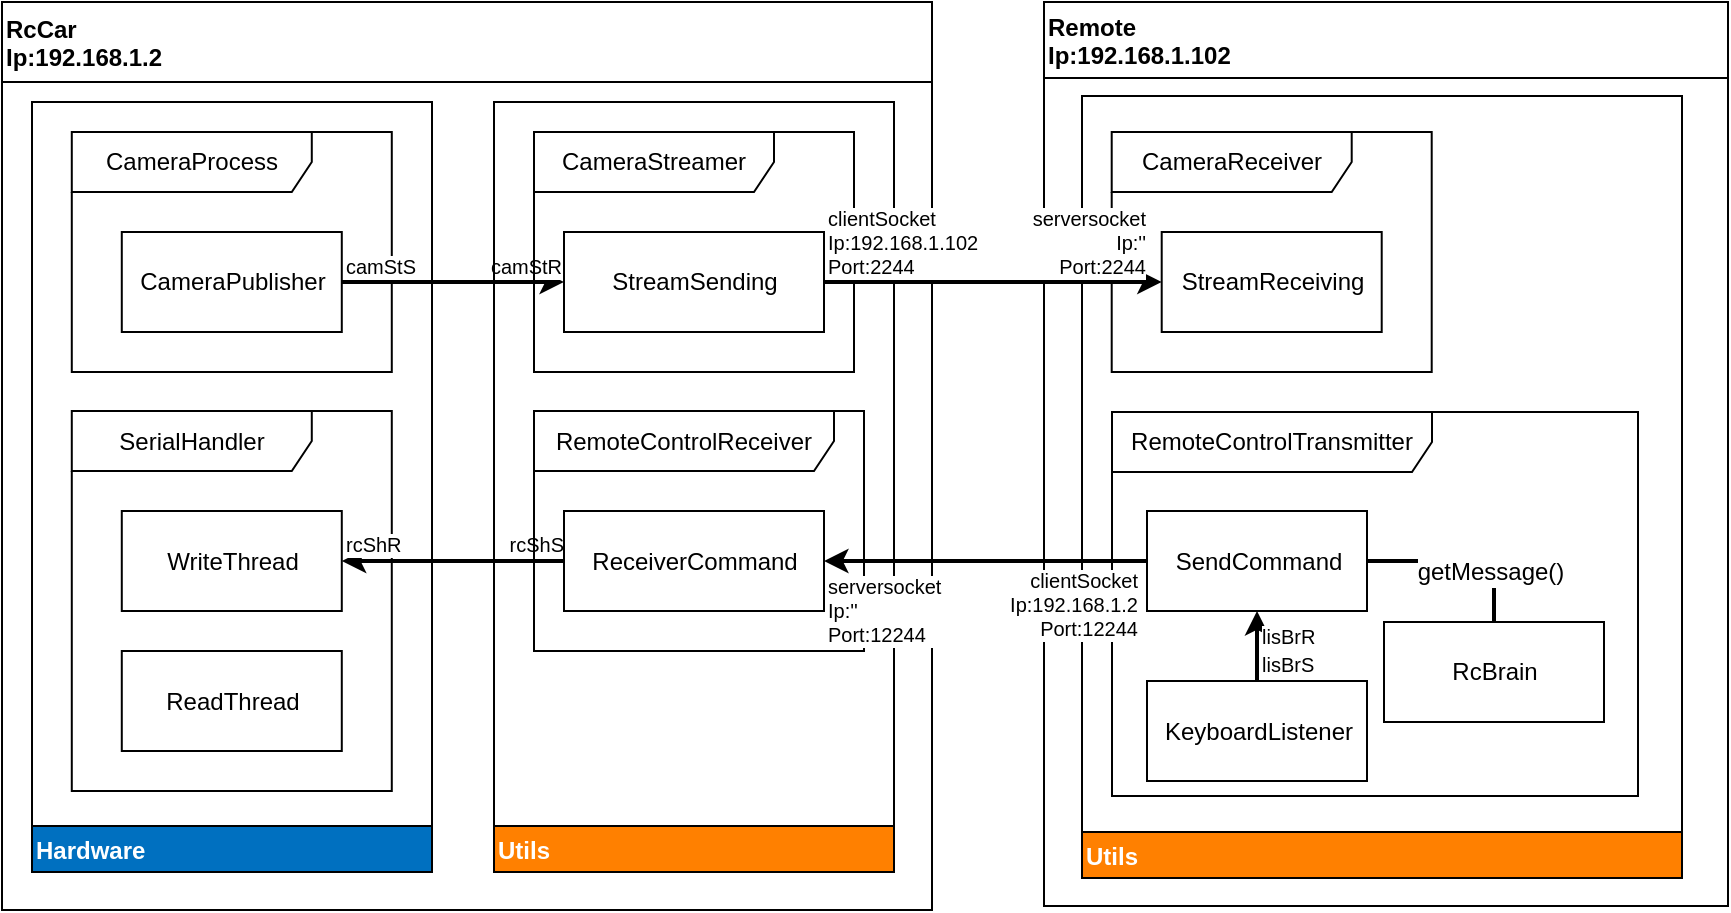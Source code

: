 <mxfile pages="2" version="11.2.4" type="device"><diagram id="V1Pwt0XzKIdEFmytSgqX" name="StartUp"><mxGraphModel dx="2210" dy="810" grid="0" gridSize="10" guides="1" tooltips="1" connect="1" arrows="1" fold="1" page="1" pageScale="1" pageWidth="850" pageHeight="1100" math="0" shadow="0"><root><mxCell id="0"/><mxCell id="1" parent="0"/><mxCell id="PsH7IEeY6tdr_67YrSy5-92" value="RcCar&#xA;Ip:192.168.1.2" style="swimlane;labelBackgroundColor=#ffffff;align=left;fontStyle=1;startSize=40;" parent="1" vertex="1"><mxGeometry x="-222" y="96" width="465" height="454" as="geometry"><mxRectangle x="-60" y="90" width="81" height="23" as="alternateBounds"/></mxGeometry></mxCell><mxCell id="PsH7IEeY6tdr_67YrSy5-115" value="Hardware" style="swimlane;labelBackgroundColor=none;fillColor=#0070c0;gradientColor=none;align=left;fontColor=#FFFFFF;direction=west;" parent="PsH7IEeY6tdr_67YrSy5-92" vertex="1"><mxGeometry x="15" y="50" width="200" height="385" as="geometry"><mxRectangle x="17" y="24" width="110" height="23" as="alternateBounds"/></mxGeometry></mxCell><mxCell id="PsH7IEeY6tdr_67YrSy5-97" value="" style="group;fillColor=#ffffff;" parent="PsH7IEeY6tdr_67YrSy5-115" vertex="1" connectable="0"><mxGeometry x="19.897" y="15" width="160" height="120" as="geometry"/></mxCell><mxCell id="PsH7IEeY6tdr_67YrSy5-93" value="" style="group" parent="PsH7IEeY6tdr_67YrSy5-97" vertex="1" connectable="0"><mxGeometry width="160" height="120" as="geometry"/></mxCell><mxCell id="PsH7IEeY6tdr_67YrSy5-3" value="CameraProcess" style="shape=umlFrame;whiteSpace=wrap;html=1;width=120;height=30;" parent="PsH7IEeY6tdr_67YrSy5-93" vertex="1"><mxGeometry width="160" height="120" as="geometry"/></mxCell><mxCell id="PsH7IEeY6tdr_67YrSy5-6" value="CameraPublisher" style="html=1;" parent="PsH7IEeY6tdr_67YrSy5-93" vertex="1"><mxGeometry x="25" y="50" width="110" height="50" as="geometry"/></mxCell><mxCell id="PsH7IEeY6tdr_67YrSy5-116" value="" style="group" parent="PsH7IEeY6tdr_67YrSy5-115" vertex="1" connectable="0"><mxGeometry x="19.897" y="154.5" width="160" height="190" as="geometry"/></mxCell><mxCell id="PsH7IEeY6tdr_67YrSy5-54" value="SerialHandler" style="shape=umlFrame;whiteSpace=wrap;html=1;width=120;height=30;" parent="PsH7IEeY6tdr_67YrSy5-116" vertex="1"><mxGeometry width="160" height="190" as="geometry"/></mxCell><mxCell id="PsH7IEeY6tdr_67YrSy5-55" value="ReadThread" style="html=1;" parent="PsH7IEeY6tdr_67YrSy5-116" vertex="1"><mxGeometry x="25" y="120" width="110" height="50" as="geometry"/></mxCell><mxCell id="PsH7IEeY6tdr_67YrSy5-56" value="WriteThread" style="html=1;" parent="PsH7IEeY6tdr_67YrSy5-116" vertex="1"><mxGeometry x="25" y="50" width="110" height="50" as="geometry"/></mxCell><mxCell id="PsH7IEeY6tdr_67YrSy5-35" value="" style="endArrow=classic;html=1;edgeStyle=orthogonalEdgeStyle;strokeColor=#000000;strokeWidth=2;endFill=1;rounded=0;" parent="PsH7IEeY6tdr_67YrSy5-92" source="PsH7IEeY6tdr_67YrSy5-6" target="PsH7IEeY6tdr_67YrSy5-8" edge="1"><mxGeometry relative="1" as="geometry"><mxPoint x="437" y="105" as="sourcePoint"/><mxPoint x="552" y="105" as="targetPoint"/></mxGeometry></mxCell><mxCell id="PsH7IEeY6tdr_67YrSy5-36" value="camStS" style="resizable=0;html=1;align=left;verticalAlign=bottom;labelBackgroundColor=#ffffff;fontSize=10;labelBorderColor=none;" parent="PsH7IEeY6tdr_67YrSy5-35" connectable="0" vertex="1"><mxGeometry x="-1" relative="1" as="geometry"/></mxCell><mxCell id="PsH7IEeY6tdr_67YrSy5-37" value="camStR" style="resizable=0;html=1;align=right;verticalAlign=bottom;labelBackgroundColor=#ffffff;fontSize=10;" parent="PsH7IEeY6tdr_67YrSy5-35" connectable="0" vertex="1"><mxGeometry x="1" relative="1" as="geometry"/></mxCell><mxCell id="PsH7IEeY6tdr_67YrSy5-63" value="" style="endArrow=classic;html=1;edgeStyle=orthogonalEdgeStyle;strokeColor=#000000;strokeWidth=2;endFill=1;rounded=0;entryX=1;entryY=0.5;entryDx=0;entryDy=0;exitX=0;exitY=0.5;exitDx=0;exitDy=0;" parent="PsH7IEeY6tdr_67YrSy5-92" source="PsH7IEeY6tdr_67YrSy5-59" target="PsH7IEeY6tdr_67YrSy5-56" edge="1"><mxGeometry relative="1" as="geometry"><mxPoint x="302" y="390" as="sourcePoint"/><mxPoint x="417" y="390" as="targetPoint"/></mxGeometry></mxCell><mxCell id="PsH7IEeY6tdr_67YrSy5-64" value="rcShS" style="resizable=0;html=1;align=right;verticalAlign=bottom;labelBackgroundColor=#ffffff;fontSize=10;" parent="PsH7IEeY6tdr_67YrSy5-63" connectable="0" vertex="1"><mxGeometry x="-1" relative="1" as="geometry"/></mxCell><mxCell id="PsH7IEeY6tdr_67YrSy5-65" value="rcShR" style="resizable=0;html=1;align=left;verticalAlign=bottom;labelBackgroundColor=#ffffff;fontSize=10;" parent="PsH7IEeY6tdr_67YrSy5-63" connectable="0" vertex="1"><mxGeometry x="1" relative="1" as="geometry"/></mxCell><mxCell id="PsH7IEeY6tdr_67YrSy5-118" value="Utils" style="swimlane;labelBackgroundColor=none;fillColor=#FF8000;gradientColor=none;fontColor=#FFFFFF;align=left;direction=west;" parent="PsH7IEeY6tdr_67YrSy5-92" vertex="1"><mxGeometry x="246" y="50" width="200" height="385" as="geometry"><mxRectangle x="246" y="50" width="52" height="23" as="alternateBounds"/></mxGeometry></mxCell><mxCell id="PsH7IEeY6tdr_67YrSy5-95" value="" style="group" parent="PsH7IEeY6tdr_67YrSy5-118" vertex="1" connectable="0"><mxGeometry x="20" y="154.5" width="165" height="120" as="geometry"/></mxCell><mxCell id="PsH7IEeY6tdr_67YrSy5-58" value="RemoteControlReceiver" style="shape=umlFrame;whiteSpace=wrap;html=1;width=150;height=30;" parent="PsH7IEeY6tdr_67YrSy5-95" vertex="1"><mxGeometry width="165" height="120" as="geometry"/></mxCell><mxCell id="PsH7IEeY6tdr_67YrSy5-59" value="ReceiverCommand" style="html=1;" parent="PsH7IEeY6tdr_67YrSy5-95" vertex="1"><mxGeometry x="15" y="50" width="130" height="50" as="geometry"/></mxCell><mxCell id="PsH7IEeY6tdr_67YrSy5-94" value="" style="group" parent="PsH7IEeY6tdr_67YrSy5-118" vertex="1" connectable="0"><mxGeometry x="20" y="15" width="160" height="120" as="geometry"/></mxCell><mxCell id="PsH7IEeY6tdr_67YrSy5-7" value="CameraStreamer" style="shape=umlFrame;whiteSpace=wrap;html=1;width=120;height=30;" parent="PsH7IEeY6tdr_67YrSy5-94" vertex="1"><mxGeometry width="160" height="120" as="geometry"/></mxCell><mxCell id="PsH7IEeY6tdr_67YrSy5-8" value="StreamSending" style="html=1;" parent="PsH7IEeY6tdr_67YrSy5-94" vertex="1"><mxGeometry x="15" y="50" width="130" height="50" as="geometry"/></mxCell><mxCell id="PsH7IEeY6tdr_67YrSy5-98" value="Remote&#xA;Ip:192.168.1.102" style="swimlane;labelBackgroundColor=#ffffff;align=left;startSize=38;" parent="1" vertex="1"><mxGeometry x="299" y="96" width="342" height="452" as="geometry"><mxRectangle x="395" y="90" width="166" height="38" as="alternateBounds"/></mxGeometry></mxCell><mxCell id="PsH7IEeY6tdr_67YrSy5-121" value="Utils" style="swimlane;labelBackgroundColor=none;fillColor=#FF8000;gradientColor=none;fontColor=#FFFFFF;align=left;direction=west;" parent="PsH7IEeY6tdr_67YrSy5-98" vertex="1"><mxGeometry x="19" y="47" width="300" height="391" as="geometry"><mxRectangle x="19" y="47" width="52" height="23" as="alternateBounds"/></mxGeometry></mxCell><mxCell id="PsH7IEeY6tdr_67YrSy5-99" value="" style="group" parent="PsH7IEeY6tdr_67YrSy5-121" vertex="1" connectable="0"><mxGeometry x="14.857" y="18" width="160" height="120" as="geometry"/></mxCell><mxCell id="PsH7IEeY6tdr_67YrSy5-45" value="CameraReceiver" style="shape=umlFrame;whiteSpace=wrap;html=1;width=120;height=30;" parent="PsH7IEeY6tdr_67YrSy5-99" vertex="1"><mxGeometry width="160" height="120" as="geometry"/></mxCell><mxCell id="PsH7IEeY6tdr_67YrSy5-46" value="StreamReceiving" style="html=1;" parent="PsH7IEeY6tdr_67YrSy5-99" vertex="1"><mxGeometry x="25" y="50" width="110" height="50" as="geometry"/></mxCell><mxCell id="PsH7IEeY6tdr_67YrSy5-132" value="" style="group" parent="PsH7IEeY6tdr_67YrSy5-121" vertex="1" connectable="0"><mxGeometry x="15" y="158" width="263" height="192" as="geometry"/></mxCell><mxCell id="PsH7IEeY6tdr_67YrSy5-70" value="RemoteControlTransmitter" style="shape=umlFrame;whiteSpace=wrap;html=1;width=160;height=30;" parent="PsH7IEeY6tdr_67YrSy5-132" vertex="1"><mxGeometry width="263" height="192" as="geometry"/></mxCell><mxCell id="PsH7IEeY6tdr_67YrSy5-71" value="SendCommand" style="html=1;" parent="PsH7IEeY6tdr_67YrSy5-132" vertex="1"><mxGeometry x="17.5" y="49.5" width="110" height="50" as="geometry"/></mxCell><mxCell id="PsH7IEeY6tdr_67YrSy5-74" value="&lt;div align=&quot;center&quot;&gt;KeyboardListener&lt;br&gt;&lt;/div&gt;" style="html=1;labelBackgroundColor=#ffffff;align=center;" parent="PsH7IEeY6tdr_67YrSy5-132" vertex="1"><mxGeometry x="17.5" y="134.5" width="110" height="50" as="geometry"/></mxCell><mxCell id="PsH7IEeY6tdr_67YrSy5-76" value="RcBrain" style="html=1;labelBackgroundColor=#ffffff;align=center;labelBorderColor=none;" parent="PsH7IEeY6tdr_67YrSy5-132" vertex="1"><mxGeometry x="136" y="105" width="110" height="50" as="geometry"/></mxCell><mxCell id="PsH7IEeY6tdr_67YrSy5-80" value="" style="endArrow=classic;html=1;edgeStyle=orthogonalEdgeStyle;strokeColor=#000000;strokeWidth=2;endFill=1;rounded=0;align=center;" parent="PsH7IEeY6tdr_67YrSy5-132" source="PsH7IEeY6tdr_67YrSy5-74" target="PsH7IEeY6tdr_67YrSy5-71" edge="1"><mxGeometry relative="1" as="geometry"><mxPoint x="300" y="549.5" as="sourcePoint"/><mxPoint x="415" y="549.5" as="targetPoint"/></mxGeometry></mxCell><mxCell id="PsH7IEeY6tdr_67YrSy5-81" value="lisBrS" style="resizable=0;html=1;align=left;verticalAlign=bottom;labelBackgroundColor=#ffffff;fontSize=10;" parent="PsH7IEeY6tdr_67YrSy5-80" connectable="0" vertex="1"><mxGeometry x="-1" relative="1" as="geometry"/></mxCell><mxCell id="PsH7IEeY6tdr_67YrSy5-82" value="lisBrR" style="resizable=0;html=1;align=left;verticalAlign=top;labelBackgroundColor=#ffffff;fontSize=10;" parent="PsH7IEeY6tdr_67YrSy5-80" connectable="0" vertex="1"><mxGeometry x="1" relative="1" as="geometry"/></mxCell><mxCell id="PsH7IEeY6tdr_67YrSy5-85" value="" style="endArrow=none;endFill=0;endSize=6;html=1;strokeColor=#000000;strokeWidth=2;align=center;edgeStyle=orthogonalEdgeStyle;entryX=1;entryY=0.5;entryDx=0;entryDy=0;exitX=0.5;exitY=0;exitDx=0;exitDy=0;" parent="PsH7IEeY6tdr_67YrSy5-132" source="PsH7IEeY6tdr_67YrSy5-76" target="PsH7IEeY6tdr_67YrSy5-71" edge="1"><mxGeometry width="160" relative="1" as="geometry"><mxPoint x="749" y="410.5" as="sourcePoint"/><mxPoint x="460" y="549.5" as="targetPoint"/></mxGeometry></mxCell><mxCell id="PsH7IEeY6tdr_67YrSy5-86" value="getMessage()" style="text;html=1;resizable=0;points=[];align=center;verticalAlign=middle;labelBackgroundColor=#ffffff;" parent="PsH7IEeY6tdr_67YrSy5-85" vertex="1" connectable="0"><mxGeometry x="-0.295" y="5" relative="1" as="geometry"><mxPoint as="offset"/></mxGeometry></mxCell><mxCell id="PsH7IEeY6tdr_67YrSy5-77" value="" style="endArrow=classic;html=1;edgeStyle=orthogonalEdgeStyle;strokeColor=#000000;strokeWidth=2;endFill=1;rounded=0;entryX=1;entryY=0.5;entryDx=0;entryDy=0;exitX=0;exitY=0.5;exitDx=0;exitDy=0;" parent="1" source="PsH7IEeY6tdr_67YrSy5-71" target="PsH7IEeY6tdr_67YrSy5-59" edge="1"><mxGeometry relative="1" as="geometry"><mxPoint x="380" y="459.5" as="sourcePoint"/><mxPoint x="534.857" y="459.5" as="targetPoint"/></mxGeometry></mxCell><mxCell id="PsH7IEeY6tdr_67YrSy5-78" value="&lt;div&gt;clientSocket&lt;/div&gt;&lt;div&gt;Ip:192.168.1.2&lt;/div&gt;&lt;div&gt;Port:12244&lt;br&gt;&lt;/div&gt;" style="resizable=0;html=1;align=right;verticalAlign=top;labelBackgroundColor=#ffffff;fontSize=10;labelPosition=right;verticalLabelPosition=top;" parent="PsH7IEeY6tdr_67YrSy5-77" connectable="0" vertex="1"><mxGeometry x="-1" relative="1" as="geometry"><mxPoint x="-4.5" y="-3" as="offset"/></mxGeometry></mxCell><mxCell id="PsH7IEeY6tdr_67YrSy5-79" value="&lt;div&gt;serversocket&lt;/div&gt;&lt;div&gt;Ip:''&lt;/div&gt;&lt;div&gt;Port:12244&lt;/div&gt;" style="resizable=0;html=1;align=left;verticalAlign=top;labelBackgroundColor=#ffffff;fontSize=10;labelPosition=center;verticalLabelPosition=top;" parent="PsH7IEeY6tdr_67YrSy5-77" connectable="0" vertex="1"><mxGeometry x="1" relative="1" as="geometry"/></mxCell><mxCell id="PsH7IEeY6tdr_67YrSy5-50" value="" style="endArrow=classic;html=1;edgeStyle=orthogonalEdgeStyle;strokeColor=#000000;strokeWidth=2;endFill=1;rounded=0;" parent="1" source="PsH7IEeY6tdr_67YrSy5-8" target="PsH7IEeY6tdr_67YrSy5-46" edge="1"><mxGeometry relative="1" as="geometry"><mxPoint x="480" y="290" as="sourcePoint"/><mxPoint x="595" y="290" as="targetPoint"/></mxGeometry></mxCell><mxCell id="PsH7IEeY6tdr_67YrSy5-51" value="&lt;div&gt;clientSocket&lt;/div&gt;&lt;div&gt;Ip:192.168.1.102&lt;/div&gt;&lt;div&gt;Port:2244&lt;br&gt;&lt;/div&gt;" style="resizable=0;html=1;align=left;verticalAlign=bottom;labelBackgroundColor=#ffffff;fontSize=10;labelPosition=right;verticalLabelPosition=top;" parent="PsH7IEeY6tdr_67YrSy5-50" connectable="0" vertex="1"><mxGeometry x="-1" relative="1" as="geometry"/></mxCell><mxCell id="PsH7IEeY6tdr_67YrSy5-52" value="&lt;div&gt;serversocket&lt;/div&gt;&lt;div&gt;Ip:''&lt;/div&gt;&lt;div&gt;Port:2244&lt;/div&gt;" style="resizable=0;html=1;align=right;verticalAlign=bottom;labelBackgroundColor=#ffffff;fontSize=10;labelPosition=center;verticalLabelPosition=top;" parent="PsH7IEeY6tdr_67YrSy5-50" connectable="0" vertex="1"><mxGeometry x="1" relative="1" as="geometry"><mxPoint x="-7.5" as="offset"/></mxGeometry></mxCell></root></mxGraphModel></diagram><diagram id="vIuiHOwmRjOW-DxAA6rt" name="CameraSpoofer"><mxGraphModel dx="2210" dy="810" grid="1" gridSize="10" guides="1" tooltips="1" connect="1" arrows="1" fold="1" page="1" pageScale="1" pageWidth="850" pageHeight="1100" math="0" shadow="0"><root><mxCell id="zhJ0k5xSkrLSd0n-PgSQ-0"/><mxCell id="zhJ0k5xSkrLSd0n-PgSQ-1" parent="zhJ0k5xSkrLSd0n-PgSQ-0"/><mxCell id="RsFUDqTlUcjYN4I2y9NN-0" value="RcCar&#xA;Ip:192.168.1.2" style="swimlane;labelBackgroundColor=#ffffff;align=left;fontStyle=1;startSize=40;" parent="zhJ0k5xSkrLSd0n-PgSQ-1" vertex="1"><mxGeometry x="-800" y="70" width="465" height="250" as="geometry"><mxRectangle x="-60" y="90" width="81" height="23" as="alternateBounds"/></mxGeometry></mxCell><mxCell id="RsFUDqTlUcjYN4I2y9NN-16" value="Utils" style="swimlane;labelBackgroundColor=none;fillColor=#FF8000;gradientColor=none;fontColor=#FFFFFF;align=left;direction=west;" parent="RsFUDqTlUcjYN4I2y9NN-0" vertex="1"><mxGeometry x="30" y="50" width="416" height="180" as="geometry"><mxRectangle x="246" y="50" width="52" height="23" as="alternateBounds"/></mxGeometry></mxCell><mxCell id="RsFUDqTlUcjYN4I2y9NN-2" value="" style="group;fillColor=#ffffff;" parent="RsFUDqTlUcjYN4I2y9NN-16" vertex="1" connectable="0"><mxGeometry x="19.897" y="15" width="160" height="120" as="geometry"/></mxCell><mxCell id="RsFUDqTlUcjYN4I2y9NN-3" value="" style="group" parent="RsFUDqTlUcjYN4I2y9NN-2" vertex="1" connectable="0"><mxGeometry width="160" height="120" as="geometry"/></mxCell><mxCell id="RsFUDqTlUcjYN4I2y9NN-4" value="CameraSpooferProcess" style="shape=umlFrame;whiteSpace=wrap;html=1;width=150;height=25;" parent="RsFUDqTlUcjYN4I2y9NN-3" vertex="1"><mxGeometry width="160" height="120" as="geometry"/></mxCell><mxCell id="RsFUDqTlUcjYN4I2y9NN-5" value="VideoPlayerThread" style="html=1;" parent="RsFUDqTlUcjYN4I2y9NN-3" vertex="1"><mxGeometry x="25" y="50" width="110" height="50" as="geometry"/></mxCell><mxCell id="RsFUDqTlUcjYN4I2y9NN-20" value="" style="group" parent="RsFUDqTlUcjYN4I2y9NN-16" vertex="1" connectable="0"><mxGeometry x="240" y="15" width="160" height="120" as="geometry"/></mxCell><mxCell id="RsFUDqTlUcjYN4I2y9NN-21" value="CameraStreamer" style="shape=umlFrame;whiteSpace=wrap;html=1;width=120;height=25;" parent="RsFUDqTlUcjYN4I2y9NN-20" vertex="1"><mxGeometry width="160" height="120" as="geometry"/></mxCell><mxCell id="RsFUDqTlUcjYN4I2y9NN-22" value="StreamSending" style="html=1;" parent="RsFUDqTlUcjYN4I2y9NN-20" vertex="1"><mxGeometry x="15" y="50" width="130" height="50" as="geometry"/></mxCell><mxCell id="RsFUDqTlUcjYN4I2y9NN-10" value="" style="endArrow=classic;html=1;edgeStyle=orthogonalEdgeStyle;strokeColor=#000000;strokeWidth=2;endFill=1;rounded=0;" parent="RsFUDqTlUcjYN4I2y9NN-16" source="RsFUDqTlUcjYN4I2y9NN-5" target="RsFUDqTlUcjYN4I2y9NN-22" edge="1"><mxGeometry relative="1" as="geometry"><mxPoint x="407" y="55" as="sourcePoint"/><mxPoint x="522" y="55" as="targetPoint"/></mxGeometry></mxCell><mxCell id="RsFUDqTlUcjYN4I2y9NN-11" value="camStS" style="resizable=0;html=1;align=left;verticalAlign=bottom;labelBackgroundColor=#ffffff;fontSize=10;labelBorderColor=none;" parent="RsFUDqTlUcjYN4I2y9NN-10" connectable="0" vertex="1"><mxGeometry x="-1" relative="1" as="geometry"/></mxCell><mxCell id="RsFUDqTlUcjYN4I2y9NN-12" value="camStR" style="resizable=0;html=1;align=right;verticalAlign=bottom;labelBackgroundColor=#ffffff;fontSize=10;" parent="RsFUDqTlUcjYN4I2y9NN-10" connectable="0" vertex="1"><mxGeometry x="1" relative="1" as="geometry"/></mxCell></root></mxGraphModel></diagram></mxfile>